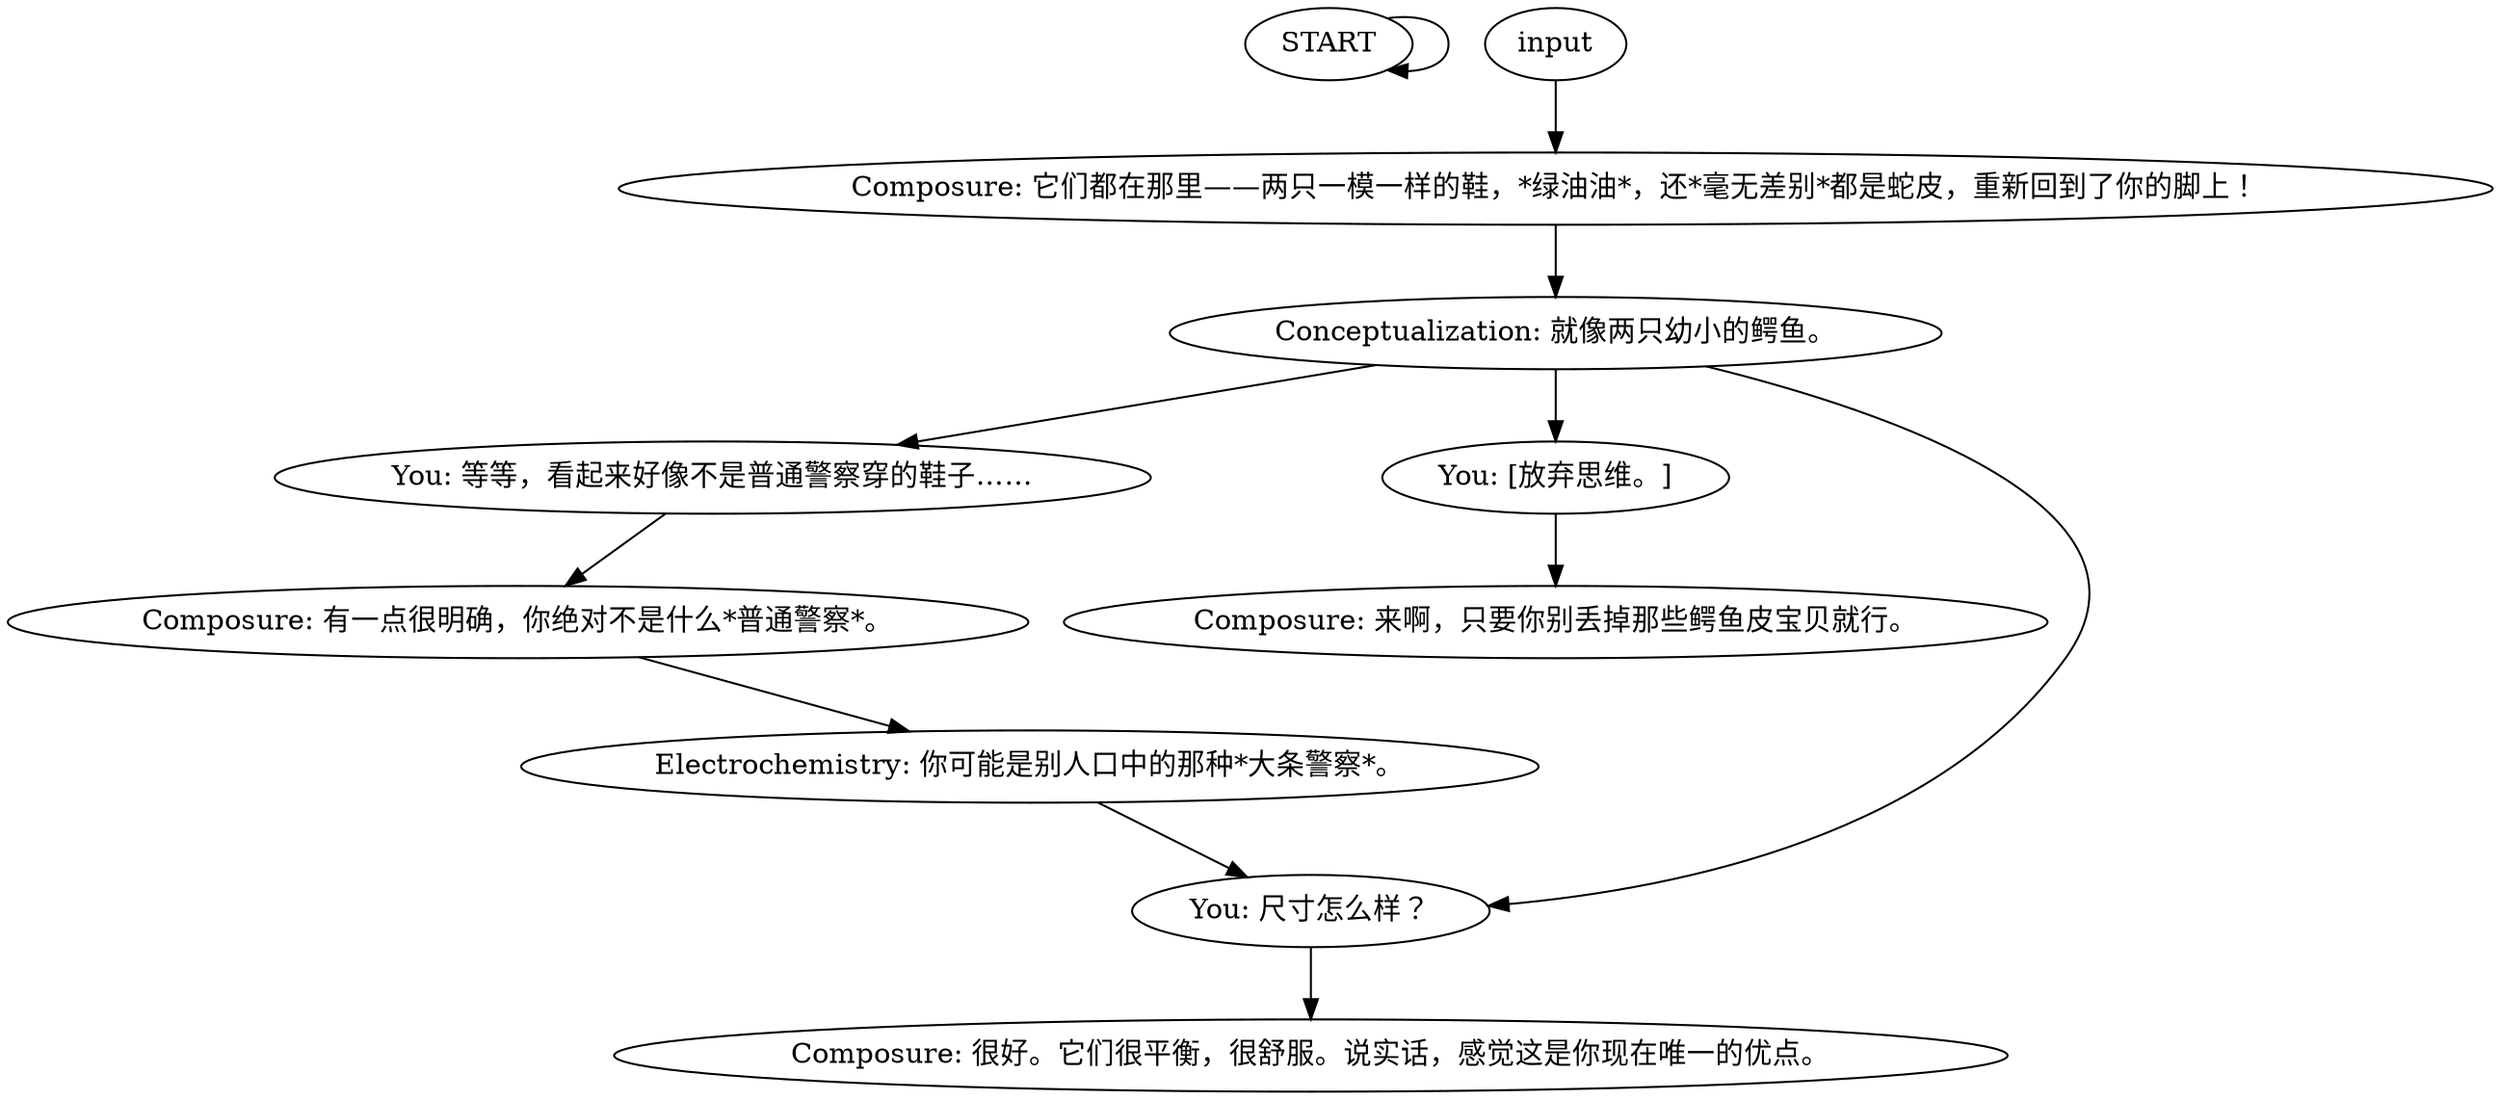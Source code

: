 # WHIRLING F2 ORB / dialogue both shoes
# both shoes on, finishes task
# ==================================================
digraph G {
	  0 [label="START"];
	  1 [label="input"];
	  2 [label="Composure: 来啊，只要你别丢掉那些鳄鱼皮宝贝就行。"];
	  3 [label="Conceptualization: 就像两只幼小的鳄鱼。"];
	  4 [label="Electrochemistry: 你可能是别人口中的那种*大条警察*。"];
	  5 [label="Composure: 它们都在那里——两只一模一样的鞋，*绿油油*，还*毫无差别*都是蛇皮，重新回到了你的脚上！"];
	  6 [label="You: 等等，看起来好像不是普通警察穿的鞋子……"];
	  7 [label="Composure: 有一点很明确，你绝对不是什么*普通警察*。"];
	  8 [label="You: [放弃思维。]"];
	  9 [label="You: 尺寸怎么样？"];
	  10 [label="Composure: 很好。它们很平衡，很舒服。说实话，感觉这是你现在唯一的优点。"];
	  0 -> 0
	  1 -> 5
	  3 -> 8
	  3 -> 9
	  3 -> 6
	  4 -> 9
	  5 -> 3
	  6 -> 7
	  7 -> 4
	  8 -> 2
	  9 -> 10
}


